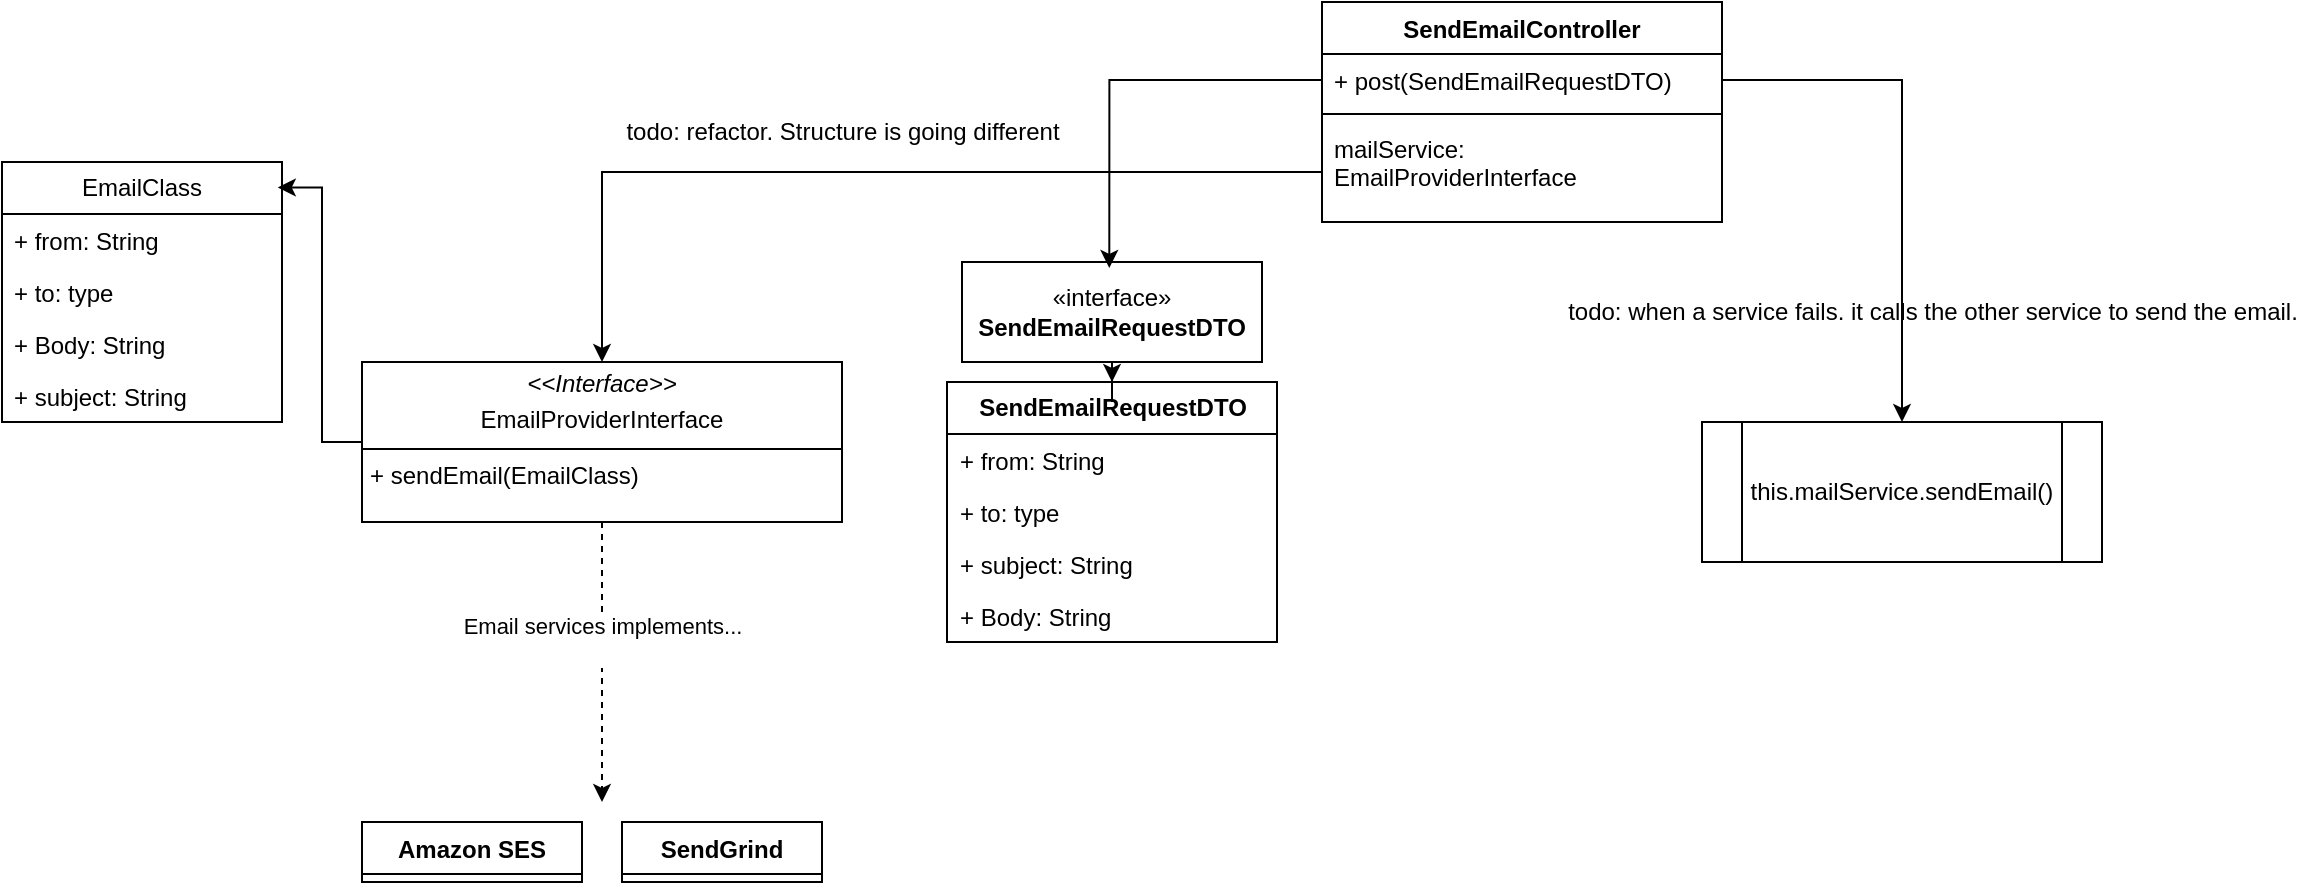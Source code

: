 <mxfile version="22.1.22" type="embed">
  <diagram name="Page-1" id="4jpqiuBLFit9PhiXddBy">
    <mxGraphModel dx="1569" dy="768" grid="1" gridSize="10" guides="1" tooltips="1" connect="1" arrows="1" fold="1" page="1" pageScale="1" pageWidth="850" pageHeight="1100" math="0" shadow="0">
      <root>
        <mxCell id="0" />
        <mxCell id="1" parent="0" />
        <mxCell id="ws-vOIrRcfvoXX8yQjIc-5" value="SendEmailController" style="swimlane;fontStyle=1;align=center;verticalAlign=top;childLayout=stackLayout;horizontal=1;startSize=26;horizontalStack=0;resizeParent=1;resizeParentMax=0;resizeLast=0;collapsible=1;marginBottom=0;whiteSpace=wrap;html=1;" parent="1" vertex="1">
          <mxGeometry x="190" y="170" width="200" height="110" as="geometry">
            <mxRectangle x="210" y="170" width="150" height="30" as="alternateBounds" />
          </mxGeometry>
        </mxCell>
        <mxCell id="ws-vOIrRcfvoXX8yQjIc-6" value="&lt;div&gt;+ post(SendEmailRequestDTO)&lt;/div&gt;&lt;div&gt;&lt;br&gt;&lt;/div&gt;" style="text;strokeColor=none;fillColor=none;align=left;verticalAlign=top;spacingLeft=4;spacingRight=4;overflow=hidden;rotatable=0;points=[[0,0.5],[1,0.5]];portConstraint=eastwest;whiteSpace=wrap;html=1;" parent="ws-vOIrRcfvoXX8yQjIc-5" vertex="1">
          <mxGeometry y="26" width="200" height="26" as="geometry" />
        </mxCell>
        <mxCell id="ws-vOIrRcfvoXX8yQjIc-7" value="" style="line;strokeWidth=1;fillColor=none;align=left;verticalAlign=middle;spacingTop=-1;spacingLeft=3;spacingRight=3;rotatable=0;labelPosition=right;points=[];portConstraint=eastwest;strokeColor=inherit;" parent="ws-vOIrRcfvoXX8yQjIc-5" vertex="1">
          <mxGeometry y="52" width="200" height="8" as="geometry" />
        </mxCell>
        <mxCell id="EF_XjzuxJkAvIcU-h72x-19" value="mailService: EmailProviderInterface " style="text;strokeColor=none;fillColor=none;align=left;verticalAlign=top;spacingLeft=4;spacingRight=4;overflow=hidden;rotatable=0;points=[[0,0.5],[1,0.5]];portConstraint=eastwest;whiteSpace=wrap;html=1;" parent="ws-vOIrRcfvoXX8yQjIc-5" vertex="1">
          <mxGeometry y="60" width="200" height="50" as="geometry" />
        </mxCell>
        <mxCell id="EF_XjzuxJkAvIcU-h72x-5" style="edgeStyle=orthogonalEdgeStyle;rounded=0;orthogonalLoop=1;jettySize=auto;html=1;" parent="1" source="EF_XjzuxJkAvIcU-h72x-3" target="EF_XjzuxJkAvIcU-h72x-6" edge="1">
          <mxGeometry relative="1" as="geometry">
            <mxPoint x="85" y="400" as="targetPoint" />
          </mxGeometry>
        </mxCell>
        <mxCell id="EF_XjzuxJkAvIcU-h72x-3" value="«interface»&lt;br&gt;&lt;b&gt;SendEmailRequestDTO&lt;/b&gt;" style="html=1;whiteSpace=wrap;" parent="1" vertex="1">
          <mxGeometry x="10" y="300" width="150" height="50" as="geometry" />
        </mxCell>
        <mxCell id="EF_XjzuxJkAvIcU-h72x-4" style="edgeStyle=orthogonalEdgeStyle;rounded=0;orthogonalLoop=1;jettySize=auto;html=1;entryX=0.491;entryY=0.06;entryDx=0;entryDy=0;entryPerimeter=0;" parent="1" source="ws-vOIrRcfvoXX8yQjIc-6" target="EF_XjzuxJkAvIcU-h72x-3" edge="1">
          <mxGeometry relative="1" as="geometry" />
        </mxCell>
        <mxCell id="EF_XjzuxJkAvIcU-h72x-6" value="&lt;b&gt;SendEmailRequestDTO&lt;/b&gt;" style="swimlane;fontStyle=0;childLayout=stackLayout;horizontal=1;startSize=26;fillColor=none;horizontalStack=0;resizeParent=1;resizeParentMax=0;resizeLast=0;collapsible=1;marginBottom=0;whiteSpace=wrap;html=1;" parent="1" vertex="1">
          <mxGeometry x="2.5" y="360" width="165" height="130" as="geometry">
            <mxRectangle x="15" y="390" width="100" height="30" as="alternateBounds" />
          </mxGeometry>
        </mxCell>
        <mxCell id="EF_XjzuxJkAvIcU-h72x-7" value="+ from: String" style="text;strokeColor=none;fillColor=none;align=left;verticalAlign=top;spacingLeft=4;spacingRight=4;overflow=hidden;rotatable=0;points=[[0,0.5],[1,0.5]];portConstraint=eastwest;whiteSpace=wrap;html=1;" parent="EF_XjzuxJkAvIcU-h72x-6" vertex="1">
          <mxGeometry y="26" width="165" height="26" as="geometry" />
        </mxCell>
        <mxCell id="EF_XjzuxJkAvIcU-h72x-8" value="&lt;div&gt;+ to: type&lt;/div&gt;" style="text;strokeColor=none;fillColor=none;align=left;verticalAlign=top;spacingLeft=4;spacingRight=4;overflow=hidden;rotatable=0;points=[[0,0.5],[1,0.5]];portConstraint=eastwest;whiteSpace=wrap;html=1;" parent="EF_XjzuxJkAvIcU-h72x-6" vertex="1">
          <mxGeometry y="52" width="165" height="26" as="geometry" />
        </mxCell>
        <mxCell id="EF_XjzuxJkAvIcU-h72x-9" value="+ subject: String" style="text;strokeColor=none;fillColor=none;align=left;verticalAlign=top;spacingLeft=4;spacingRight=4;overflow=hidden;rotatable=0;points=[[0,0.5],[1,0.5]];portConstraint=eastwest;whiteSpace=wrap;html=1;" parent="EF_XjzuxJkAvIcU-h72x-6" vertex="1">
          <mxGeometry y="78" width="165" height="26" as="geometry" />
        </mxCell>
        <mxCell id="EF_XjzuxJkAvIcU-h72x-10" value="+ Body: String" style="text;strokeColor=none;fillColor=none;align=left;verticalAlign=top;spacingLeft=4;spacingRight=4;overflow=hidden;rotatable=0;points=[[0,0.5],[1,0.5]];portConstraint=eastwest;whiteSpace=wrap;html=1;" parent="EF_XjzuxJkAvIcU-h72x-6" vertex="1">
          <mxGeometry y="104" width="165" height="26" as="geometry" />
        </mxCell>
        <mxCell id="EF_XjzuxJkAvIcU-h72x-14" value="this.mailService.sendEmail()" style="shape=process;whiteSpace=wrap;html=1;backgroundOutline=1;" parent="1" vertex="1">
          <mxGeometry x="380" y="380" width="200" height="70" as="geometry" />
        </mxCell>
        <mxCell id="EF_XjzuxJkAvIcU-h72x-15" style="edgeStyle=orthogonalEdgeStyle;rounded=0;orthogonalLoop=1;jettySize=auto;html=1;exitX=1;exitY=0.5;exitDx=0;exitDy=0;" parent="1" source="ws-vOIrRcfvoXX8yQjIc-6" target="EF_XjzuxJkAvIcU-h72x-14" edge="1">
          <mxGeometry relative="1" as="geometry" />
        </mxCell>
        <mxCell id="EF_XjzuxJkAvIcU-h72x-52" style="edgeStyle=orthogonalEdgeStyle;rounded=0;orthogonalLoop=1;jettySize=auto;html=1;curved=0;dashed=1;" parent="1" source="EF_XjzuxJkAvIcU-h72x-22" edge="1">
          <mxGeometry relative="1" as="geometry">
            <mxPoint x="-170" y="570" as="targetPoint" />
          </mxGeometry>
        </mxCell>
        <mxCell id="EF_XjzuxJkAvIcU-h72x-53" value="&lt;div&gt;Email services implements...&lt;/div&gt;&lt;div&gt;&lt;br&gt;&lt;/div&gt;" style="edgeLabel;html=1;align=center;verticalAlign=middle;resizable=0;points=[];" parent="EF_XjzuxJkAvIcU-h72x-52" vertex="1" connectable="0">
          <mxGeometry x="-0.16" relative="1" as="geometry">
            <mxPoint as="offset" />
          </mxGeometry>
        </mxCell>
        <mxCell id="EF_XjzuxJkAvIcU-h72x-22" value="&lt;p style=&quot;margin:0px;margin-top:4px;text-align:center;&quot;&gt;&lt;i&gt;&amp;lt;&amp;lt;Interface&amp;gt;&amp;gt;&lt;/i&gt;&lt;br&gt;&lt;/p&gt;&lt;p style=&quot;margin:0px;margin-top:4px;text-align:center;&quot;&gt;EmailProviderInterface&lt;/p&gt;&lt;hr size=&quot;1&quot; style=&quot;border-style:solid;&quot;&gt;&lt;p style=&quot;margin:0px;margin-left:4px;&quot;&gt;+ sendEmail(EmailClass)&lt;br&gt;&lt;/p&gt;" style="verticalAlign=top;align=left;overflow=fill;html=1;whiteSpace=wrap;" parent="1" vertex="1">
          <mxGeometry x="-290" y="350" width="240" height="80" as="geometry" />
        </mxCell>
        <mxCell id="EF_XjzuxJkAvIcU-h72x-23" style="edgeStyle=orthogonalEdgeStyle;rounded=0;orthogonalLoop=1;jettySize=auto;html=1;" parent="1" source="EF_XjzuxJkAvIcU-h72x-19" target="EF_XjzuxJkAvIcU-h72x-22" edge="1">
          <mxGeometry relative="1" as="geometry" />
        </mxCell>
        <mxCell id="EF_XjzuxJkAvIcU-h72x-25" value="EmailClass" style="swimlane;fontStyle=0;childLayout=stackLayout;horizontal=1;startSize=26;fillColor=none;horizontalStack=0;resizeParent=1;resizeParentMax=0;resizeLast=0;collapsible=1;marginBottom=0;whiteSpace=wrap;html=1;" parent="1" vertex="1">
          <mxGeometry x="-470" y="250" width="140" height="130" as="geometry">
            <mxRectangle x="-470" y="250" width="100" height="30" as="alternateBounds" />
          </mxGeometry>
        </mxCell>
        <mxCell id="EF_XjzuxJkAvIcU-h72x-46" value="+ from: String" style="text;strokeColor=none;fillColor=none;align=left;verticalAlign=top;spacingLeft=4;spacingRight=4;overflow=hidden;rotatable=0;points=[[0,0.5],[1,0.5]];portConstraint=eastwest;whiteSpace=wrap;html=1;" parent="EF_XjzuxJkAvIcU-h72x-25" vertex="1">
          <mxGeometry y="26" width="140" height="26" as="geometry" />
        </mxCell>
        <mxCell id="EF_XjzuxJkAvIcU-h72x-47" value="&lt;div&gt;+ to: type&lt;/div&gt;" style="text;strokeColor=none;fillColor=none;align=left;verticalAlign=top;spacingLeft=4;spacingRight=4;overflow=hidden;rotatable=0;points=[[0,0.5],[1,0.5]];portConstraint=eastwest;whiteSpace=wrap;html=1;" parent="EF_XjzuxJkAvIcU-h72x-25" vertex="1">
          <mxGeometry y="52" width="140" height="26" as="geometry" />
        </mxCell>
        <mxCell id="EF_XjzuxJkAvIcU-h72x-49" value="+ Body: String" style="text;strokeColor=none;fillColor=none;align=left;verticalAlign=top;spacingLeft=4;spacingRight=4;overflow=hidden;rotatable=0;points=[[0,0.5],[1,0.5]];portConstraint=eastwest;whiteSpace=wrap;html=1;" parent="EF_XjzuxJkAvIcU-h72x-25" vertex="1">
          <mxGeometry y="78" width="140" height="26" as="geometry" />
        </mxCell>
        <mxCell id="EF_XjzuxJkAvIcU-h72x-48" value="+ subject: String" style="text;strokeColor=none;fillColor=none;align=left;verticalAlign=top;spacingLeft=4;spacingRight=4;overflow=hidden;rotatable=0;points=[[0,0.5],[1,0.5]];portConstraint=eastwest;whiteSpace=wrap;html=1;" parent="EF_XjzuxJkAvIcU-h72x-25" vertex="1">
          <mxGeometry y="104" width="140" height="26" as="geometry" />
        </mxCell>
        <mxCell id="EF_XjzuxJkAvIcU-h72x-50" style="edgeStyle=orthogonalEdgeStyle;rounded=0;orthogonalLoop=1;jettySize=auto;html=1;entryX=0.985;entryY=0.098;entryDx=0;entryDy=0;entryPerimeter=0;" parent="1" source="EF_XjzuxJkAvIcU-h72x-22" target="EF_XjzuxJkAvIcU-h72x-25" edge="1">
          <mxGeometry relative="1" as="geometry" />
        </mxCell>
        <mxCell id="EF_XjzuxJkAvIcU-h72x-51" value="todo: when a service fails. it calls the other service to send the email." style="text;html=1;align=center;verticalAlign=middle;resizable=0;points=[];autosize=1;strokeColor=none;fillColor=none;" parent="1" vertex="1">
          <mxGeometry x="300" y="310" width="390" height="30" as="geometry" />
        </mxCell>
        <mxCell id="EF_XjzuxJkAvIcU-h72x-54" value="Amazon SES" style="swimlane;fontStyle=1;align=center;verticalAlign=top;childLayout=stackLayout;horizontal=1;startSize=26;horizontalStack=0;resizeParent=1;resizeParentMax=0;resizeLast=0;collapsible=1;marginBottom=0;whiteSpace=wrap;html=1;" parent="1" vertex="1" collapsed="1">
          <mxGeometry x="-290" y="580" width="110" height="30" as="geometry">
            <mxRectangle x="-350" y="580" width="160" height="86" as="alternateBounds" />
          </mxGeometry>
        </mxCell>
        <mxCell id="EF_XjzuxJkAvIcU-h72x-55" value="+ field: type" style="text;strokeColor=none;fillColor=none;align=left;verticalAlign=top;spacingLeft=4;spacingRight=4;overflow=hidden;rotatable=0;points=[[0,0.5],[1,0.5]];portConstraint=eastwest;whiteSpace=wrap;html=1;" parent="EF_XjzuxJkAvIcU-h72x-54" vertex="1">
          <mxGeometry y="26" width="160" height="26" as="geometry" />
        </mxCell>
        <mxCell id="EF_XjzuxJkAvIcU-h72x-56" value="" style="line;strokeWidth=1;fillColor=none;align=left;verticalAlign=middle;spacingTop=-1;spacingLeft=3;spacingRight=3;rotatable=0;labelPosition=right;points=[];portConstraint=eastwest;strokeColor=inherit;" parent="EF_XjzuxJkAvIcU-h72x-54" vertex="1">
          <mxGeometry y="52" width="160" height="8" as="geometry" />
        </mxCell>
        <mxCell id="EF_XjzuxJkAvIcU-h72x-57" value="+ method(type): type" style="text;strokeColor=none;fillColor=none;align=left;verticalAlign=top;spacingLeft=4;spacingRight=4;overflow=hidden;rotatable=0;points=[[0,0.5],[1,0.5]];portConstraint=eastwest;whiteSpace=wrap;html=1;" parent="EF_XjzuxJkAvIcU-h72x-54" vertex="1">
          <mxGeometry y="60" width="160" height="26" as="geometry" />
        </mxCell>
        <mxCell id="EF_XjzuxJkAvIcU-h72x-58" value="SendGrind" style="swimlane;fontStyle=1;align=center;verticalAlign=top;childLayout=stackLayout;horizontal=1;startSize=26;horizontalStack=0;resizeParent=1;resizeParentMax=0;resizeLast=0;collapsible=1;marginBottom=0;whiteSpace=wrap;html=1;" parent="1" vertex="1" collapsed="1">
          <mxGeometry x="-160" y="580" width="100" height="30" as="geometry">
            <mxRectangle x="-180" y="580" width="160" height="86" as="alternateBounds" />
          </mxGeometry>
        </mxCell>
        <mxCell id="EF_XjzuxJkAvIcU-h72x-59" value="+ field: type" style="text;strokeColor=none;fillColor=none;align=left;verticalAlign=top;spacingLeft=4;spacingRight=4;overflow=hidden;rotatable=0;points=[[0,0.5],[1,0.5]];portConstraint=eastwest;whiteSpace=wrap;html=1;" parent="EF_XjzuxJkAvIcU-h72x-58" vertex="1">
          <mxGeometry y="26" width="160" height="26" as="geometry" />
        </mxCell>
        <mxCell id="EF_XjzuxJkAvIcU-h72x-60" value="" style="line;strokeWidth=1;fillColor=none;align=left;verticalAlign=middle;spacingTop=-1;spacingLeft=3;spacingRight=3;rotatable=0;labelPosition=right;points=[];portConstraint=eastwest;strokeColor=inherit;" parent="EF_XjzuxJkAvIcU-h72x-58" vertex="1">
          <mxGeometry y="52" width="160" height="8" as="geometry" />
        </mxCell>
        <mxCell id="EF_XjzuxJkAvIcU-h72x-61" value="+ method(type): type" style="text;strokeColor=none;fillColor=none;align=left;verticalAlign=top;spacingLeft=4;spacingRight=4;overflow=hidden;rotatable=0;points=[[0,0.5],[1,0.5]];portConstraint=eastwest;whiteSpace=wrap;html=1;" parent="EF_XjzuxJkAvIcU-h72x-58" vertex="1">
          <mxGeometry y="60" width="160" height="26" as="geometry" />
        </mxCell>
        <mxCell id="2" value="todo: refactor. Structure is going different" style="text;html=1;align=center;verticalAlign=middle;resizable=0;points=[];autosize=1;strokeColor=none;fillColor=none;" vertex="1" parent="1">
          <mxGeometry x="-170" y="220" width="240" height="30" as="geometry" />
        </mxCell>
      </root>
    </mxGraphModel>
  </diagram>
</mxfile>

